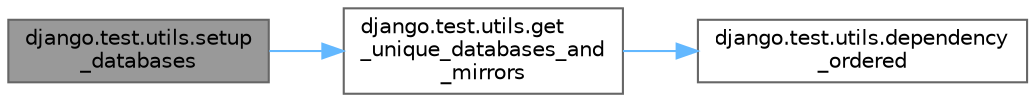 digraph "django.test.utils.setup_databases"
{
 // LATEX_PDF_SIZE
  bgcolor="transparent";
  edge [fontname=Helvetica,fontsize=10,labelfontname=Helvetica,labelfontsize=10];
  node [fontname=Helvetica,fontsize=10,shape=box,height=0.2,width=0.4];
  rankdir="LR";
  Node1 [id="Node000001",label="django.test.utils.setup\l_databases",height=0.2,width=0.4,color="gray40", fillcolor="grey60", style="filled", fontcolor="black",tooltip=" "];
  Node1 -> Node2 [id="edge1_Node000001_Node000002",color="steelblue1",style="solid",tooltip=" "];
  Node2 [id="Node000002",label="django.test.utils.get\l_unique_databases_and\l_mirrors",height=0.2,width=0.4,color="grey40", fillcolor="white", style="filled",URL="$namespacedjango_1_1test_1_1utils.html#a91d8988cb7885b4fafebaf65200802f5",tooltip=" "];
  Node2 -> Node3 [id="edge2_Node000002_Node000003",color="steelblue1",style="solid",tooltip=" "];
  Node3 [id="Node000003",label="django.test.utils.dependency\l_ordered",height=0.2,width=0.4,color="grey40", fillcolor="white", style="filled",URL="$namespacedjango_1_1test_1_1utils.html#ada0656423cde72b76030e466d0b3e0cf",tooltip=" "];
}
